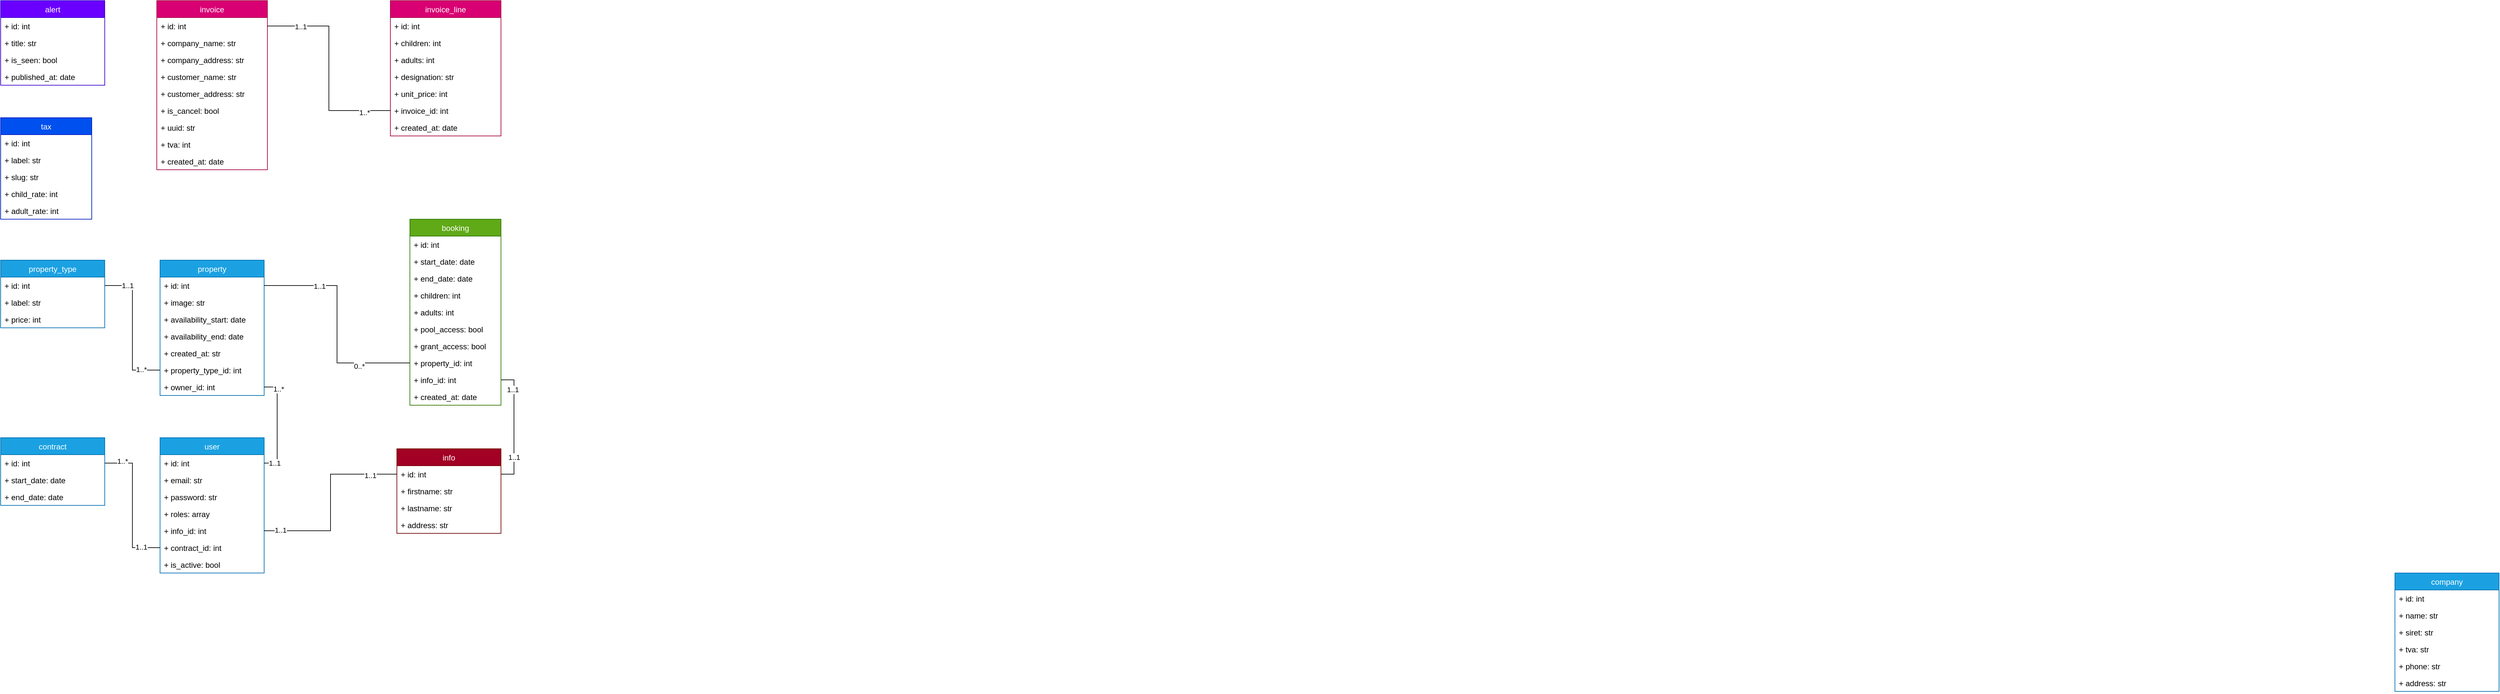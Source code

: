<mxfile version="20.8.20" type="device"><diagram name="Page-1" id="GJCrmesGOV3npey572Yo"><mxGraphModel dx="320" dy="626" grid="1" gridSize="10" guides="1" tooltips="1" connect="1" arrows="1" fold="1" page="1" pageScale="1" pageWidth="827" pageHeight="1169" math="0" shadow="0"><root><mxCell id="0"/><mxCell id="1" parent="0"/><mxCell id="9Y_tMs3BxQq5VPl1LH5--1" value="tax" style="swimlane;fontStyle=0;childLayout=stackLayout;horizontal=1;startSize=26;fillColor=#0050ef;horizontalStack=0;resizeParent=1;resizeParentMax=0;resizeLast=0;collapsible=1;marginBottom=0;fontColor=#ffffff;strokeColor=#001DBC;" parent="1" vertex="1"><mxGeometry x="1340" y="871" width="140" height="156" as="geometry"/></mxCell><mxCell id="9Y_tMs3BxQq5VPl1LH5--53" value="+ id: int" style="text;strokeColor=none;fillColor=none;align=left;verticalAlign=top;spacingLeft=4;spacingRight=4;overflow=hidden;rotatable=0;points=[[0,0.5],[1,0.5]];portConstraint=eastwest;" parent="9Y_tMs3BxQq5VPl1LH5--1" vertex="1"><mxGeometry y="26" width="140" height="26" as="geometry"/></mxCell><mxCell id="9Y_tMs3BxQq5VPl1LH5--2" value="+ label: str" style="text;strokeColor=none;fillColor=none;align=left;verticalAlign=top;spacingLeft=4;spacingRight=4;overflow=hidden;rotatable=0;points=[[0,0.5],[1,0.5]];portConstraint=eastwest;" parent="9Y_tMs3BxQq5VPl1LH5--1" vertex="1"><mxGeometry y="52" width="140" height="26" as="geometry"/></mxCell><mxCell id="_Tw3wgv1A00sLfnYYwsw-26" value="+ slug: str" style="text;strokeColor=none;fillColor=none;align=left;verticalAlign=top;spacingLeft=4;spacingRight=4;overflow=hidden;rotatable=0;points=[[0,0.5],[1,0.5]];portConstraint=eastwest;" vertex="1" parent="9Y_tMs3BxQq5VPl1LH5--1"><mxGeometry y="78" width="140" height="26" as="geometry"/></mxCell><mxCell id="9Y_tMs3BxQq5VPl1LH5--4" value="+ child_rate: int" style="text;strokeColor=none;fillColor=none;align=left;verticalAlign=top;spacingLeft=4;spacingRight=4;overflow=hidden;rotatable=0;points=[[0,0.5],[1,0.5]];portConstraint=eastwest;" parent="9Y_tMs3BxQq5VPl1LH5--1" vertex="1"><mxGeometry y="104" width="140" height="26" as="geometry"/></mxCell><mxCell id="9Y_tMs3BxQq5VPl1LH5--5" value="+ adult_rate: int" style="text;strokeColor=none;fillColor=none;align=left;verticalAlign=top;spacingLeft=4;spacingRight=4;overflow=hidden;rotatable=0;points=[[0,0.5],[1,0.5]];portConstraint=eastwest;" parent="9Y_tMs3BxQq5VPl1LH5--1" vertex="1"><mxGeometry y="130" width="140" height="26" as="geometry"/></mxCell><mxCell id="9Y_tMs3BxQq5VPl1LH5--11" value="property" style="swimlane;fontStyle=0;childLayout=stackLayout;horizontal=1;startSize=26;fillColor=#1ba1e2;horizontalStack=0;resizeParent=1;resizeParentMax=0;resizeLast=0;collapsible=1;marginBottom=0;fontColor=#ffffff;strokeColor=#006EAF;" parent="1" vertex="1"><mxGeometry x="1585" y="1090" width="160" height="208" as="geometry"/></mxCell><mxCell id="9Y_tMs3BxQq5VPl1LH5--52" value="+ id: int" style="text;strokeColor=none;fillColor=none;align=left;verticalAlign=top;spacingLeft=4;spacingRight=4;overflow=hidden;rotatable=0;points=[[0,0.5],[1,0.5]];portConstraint=eastwest;" parent="9Y_tMs3BxQq5VPl1LH5--11" vertex="1"><mxGeometry y="26" width="160" height="26" as="geometry"/></mxCell><mxCell id="9Y_tMs3BxQq5VPl1LH5--14" value="+ image: str" style="text;strokeColor=none;fillColor=none;align=left;verticalAlign=top;spacingLeft=4;spacingRight=4;overflow=hidden;rotatable=0;points=[[0,0.5],[1,0.5]];portConstraint=eastwest;" parent="9Y_tMs3BxQq5VPl1LH5--11" vertex="1"><mxGeometry y="52" width="160" height="26" as="geometry"/></mxCell><mxCell id="OoVLddF3l7AJdS5qQGFR-3" value="+ availability_start: date" style="text;strokeColor=none;fillColor=none;align=left;verticalAlign=top;spacingLeft=4;spacingRight=4;overflow=hidden;rotatable=0;points=[[0,0.5],[1,0.5]];portConstraint=eastwest;" parent="9Y_tMs3BxQq5VPl1LH5--11" vertex="1"><mxGeometry y="78" width="160" height="26" as="geometry"/></mxCell><mxCell id="OoVLddF3l7AJdS5qQGFR-5" value="+ availability_end: date" style="text;strokeColor=none;fillColor=none;align=left;verticalAlign=top;spacingLeft=4;spacingRight=4;overflow=hidden;rotatable=0;points=[[0,0.5],[1,0.5]];portConstraint=eastwest;" parent="9Y_tMs3BxQq5VPl1LH5--11" vertex="1"><mxGeometry y="104" width="160" height="26" as="geometry"/></mxCell><mxCell id="9Y_tMs3BxQq5VPl1LH5--48" value="+ created_at: str" style="text;strokeColor=none;fillColor=none;align=left;verticalAlign=top;spacingLeft=4;spacingRight=4;overflow=hidden;rotatable=0;points=[[0,0.5],[1,0.5]];portConstraint=eastwest;" parent="9Y_tMs3BxQq5VPl1LH5--11" vertex="1"><mxGeometry y="130" width="160" height="26" as="geometry"/></mxCell><mxCell id="9Y_tMs3BxQq5VPl1LH5--19" value="+ property_type_id: int" style="text;strokeColor=none;fillColor=none;align=left;verticalAlign=top;spacingLeft=4;spacingRight=4;overflow=hidden;rotatable=0;points=[[0,0.5],[1,0.5]];portConstraint=eastwest;" parent="9Y_tMs3BxQq5VPl1LH5--11" vertex="1"><mxGeometry y="156" width="160" height="26" as="geometry"/></mxCell><mxCell id="9Y_tMs3BxQq5VPl1LH5--96" value="+ owner_id: int" style="text;strokeColor=none;fillColor=none;align=left;verticalAlign=top;spacingLeft=4;spacingRight=4;overflow=hidden;rotatable=0;points=[[0,0.5],[1,0.5]];portConstraint=eastwest;" parent="9Y_tMs3BxQq5VPl1LH5--11" vertex="1"><mxGeometry y="182" width="160" height="26" as="geometry"/></mxCell><mxCell id="9Y_tMs3BxQq5VPl1LH5--20" value="booking" style="swimlane;fontStyle=0;childLayout=stackLayout;horizontal=1;startSize=26;fillColor=#60a917;horizontalStack=0;resizeParent=1;resizeParentMax=0;resizeLast=0;collapsible=1;marginBottom=0;fontColor=#ffffff;strokeColor=#2D7600;" parent="1" vertex="1"><mxGeometry x="1969" y="1027" width="140" height="286" as="geometry"/></mxCell><mxCell id="9Y_tMs3BxQq5VPl1LH5--54" value="+ id: int" style="text;strokeColor=none;fillColor=none;align=left;verticalAlign=top;spacingLeft=4;spacingRight=4;overflow=hidden;rotatable=0;points=[[0,0.5],[1,0.5]];portConstraint=eastwest;" parent="9Y_tMs3BxQq5VPl1LH5--20" vertex="1"><mxGeometry y="26" width="140" height="26" as="geometry"/></mxCell><mxCell id="9Y_tMs3BxQq5VPl1LH5--21" value="+ start_date: date" style="text;strokeColor=none;fillColor=none;align=left;verticalAlign=top;spacingLeft=4;spacingRight=4;overflow=hidden;rotatable=0;points=[[0,0.5],[1,0.5]];portConstraint=eastwest;" parent="9Y_tMs3BxQq5VPl1LH5--20" vertex="1"><mxGeometry y="52" width="140" height="26" as="geometry"/></mxCell><mxCell id="9Y_tMs3BxQq5VPl1LH5--25" value="+ end_date: date" style="text;strokeColor=none;fillColor=none;align=left;verticalAlign=top;spacingLeft=4;spacingRight=4;overflow=hidden;rotatable=0;points=[[0,0.5],[1,0.5]];portConstraint=eastwest;" parent="9Y_tMs3BxQq5VPl1LH5--20" vertex="1"><mxGeometry y="78" width="140" height="26" as="geometry"/></mxCell><mxCell id="9Y_tMs3BxQq5VPl1LH5--22" value="+ children: int" style="text;strokeColor=none;fillColor=none;align=left;verticalAlign=top;spacingLeft=4;spacingRight=4;overflow=hidden;rotatable=0;points=[[0,0.5],[1,0.5]];portConstraint=eastwest;" parent="9Y_tMs3BxQq5VPl1LH5--20" vertex="1"><mxGeometry y="104" width="140" height="26" as="geometry"/></mxCell><mxCell id="9Y_tMs3BxQq5VPl1LH5--28" value="+ adults: int" style="text;strokeColor=none;fillColor=none;align=left;verticalAlign=top;spacingLeft=4;spacingRight=4;overflow=hidden;rotatable=0;points=[[0,0.5],[1,0.5]];portConstraint=eastwest;" parent="9Y_tMs3BxQq5VPl1LH5--20" vertex="1"><mxGeometry y="130" width="140" height="26" as="geometry"/></mxCell><mxCell id="9Y_tMs3BxQq5VPl1LH5--23" value="+ pool_access: bool" style="text;strokeColor=none;fillColor=none;align=left;verticalAlign=top;spacingLeft=4;spacingRight=4;overflow=hidden;rotatable=0;points=[[0,0.5],[1,0.5]];portConstraint=eastwest;" parent="9Y_tMs3BxQq5VPl1LH5--20" vertex="1"><mxGeometry y="156" width="140" height="26" as="geometry"/></mxCell><mxCell id="OoVLddF3l7AJdS5qQGFR-1" value="+ grant_access: bool" style="text;strokeColor=none;fillColor=none;align=left;verticalAlign=top;spacingLeft=4;spacingRight=4;overflow=hidden;rotatable=0;points=[[0,0.5],[1,0.5]];portConstraint=eastwest;" parent="9Y_tMs3BxQq5VPl1LH5--20" vertex="1"><mxGeometry y="182" width="140" height="26" as="geometry"/></mxCell><mxCell id="9Y_tMs3BxQq5VPl1LH5--24" value="+ property_id: int" style="text;strokeColor=none;fillColor=none;align=left;verticalAlign=top;spacingLeft=4;spacingRight=4;overflow=hidden;rotatable=0;points=[[0,0.5],[1,0.5]];portConstraint=eastwest;" parent="9Y_tMs3BxQq5VPl1LH5--20" vertex="1"><mxGeometry y="208" width="140" height="26" as="geometry"/></mxCell><mxCell id="OoVLddF3l7AJdS5qQGFR-13" value="+ info_id: int" style="text;strokeColor=none;fillColor=none;align=left;verticalAlign=top;spacingLeft=4;spacingRight=4;overflow=hidden;rotatable=0;points=[[0,0.5],[1,0.5]];portConstraint=eastwest;" parent="9Y_tMs3BxQq5VPl1LH5--20" vertex="1"><mxGeometry y="234" width="140" height="26" as="geometry"/></mxCell><mxCell id="9Y_tMs3BxQq5VPl1LH5--44" value="+ created_at: date" style="text;strokeColor=none;fillColor=none;align=left;verticalAlign=top;spacingLeft=4;spacingRight=4;overflow=hidden;rotatable=0;points=[[0,0.5],[1,0.5]];portConstraint=eastwest;" parent="9Y_tMs3BxQq5VPl1LH5--20" vertex="1"><mxGeometry y="260" width="140" height="26" as="geometry"/></mxCell><mxCell id="9Y_tMs3BxQq5VPl1LH5--29" value="property_type" style="swimlane;fontStyle=0;childLayout=stackLayout;horizontal=1;startSize=26;fillColor=#1ba1e2;horizontalStack=0;resizeParent=1;resizeParentMax=0;resizeLast=0;collapsible=1;marginBottom=0;fontColor=#ffffff;strokeColor=#006EAF;" parent="1" vertex="1"><mxGeometry x="1340" y="1090" width="160" height="104" as="geometry"/></mxCell><mxCell id="9Y_tMs3BxQq5VPl1LH5--49" value="+ id: int" style="text;strokeColor=none;fillColor=none;align=left;verticalAlign=top;spacingLeft=4;spacingRight=4;overflow=hidden;rotatable=0;points=[[0,0.5],[1,0.5]];portConstraint=eastwest;" parent="9Y_tMs3BxQq5VPl1LH5--29" vertex="1"><mxGeometry y="26" width="160" height="26" as="geometry"/></mxCell><mxCell id="9Y_tMs3BxQq5VPl1LH5--30" value="+ label: str" style="text;strokeColor=none;fillColor=none;align=left;verticalAlign=top;spacingLeft=4;spacingRight=4;overflow=hidden;rotatable=0;points=[[0,0.5],[1,0.5]];portConstraint=eastwest;" parent="9Y_tMs3BxQq5VPl1LH5--29" vertex="1"><mxGeometry y="52" width="160" height="26" as="geometry"/></mxCell><mxCell id="9Y_tMs3BxQq5VPl1LH5--31" value="+ price: int" style="text;strokeColor=none;fillColor=none;align=left;verticalAlign=top;spacingLeft=4;spacingRight=4;overflow=hidden;rotatable=0;points=[[0,0.5],[1,0.5]];portConstraint=eastwest;" parent="9Y_tMs3BxQq5VPl1LH5--29" vertex="1"><mxGeometry y="78" width="160" height="26" as="geometry"/></mxCell><mxCell id="9Y_tMs3BxQq5VPl1LH5--58" style="edgeStyle=orthogonalEdgeStyle;rounded=0;orthogonalLoop=1;jettySize=auto;html=1;endArrow=none;endFill=0;" parent="1" source="9Y_tMs3BxQq5VPl1LH5--19" target="9Y_tMs3BxQq5VPl1LH5--49" edge="1"><mxGeometry relative="1" as="geometry"/></mxCell><mxCell id="9Y_tMs3BxQq5VPl1LH5--62" value="1..1" style="edgeLabel;html=1;align=center;verticalAlign=middle;resizable=0;points=[];" parent="9Y_tMs3BxQq5VPl1LH5--58" vertex="1" connectable="0"><mxGeometry x="0.673" relative="1" as="geometry"><mxPoint as="offset"/></mxGeometry></mxCell><mxCell id="9Y_tMs3BxQq5VPl1LH5--63" value="1..*" style="edgeLabel;html=1;align=center;verticalAlign=middle;resizable=0;points=[];" parent="9Y_tMs3BxQq5VPl1LH5--58" vertex="1" connectable="0"><mxGeometry x="-0.73" y="-1" relative="1" as="geometry"><mxPoint as="offset"/></mxGeometry></mxCell><mxCell id="9Y_tMs3BxQq5VPl1LH5--81" style="edgeStyle=orthogonalEdgeStyle;rounded=0;orthogonalLoop=1;jettySize=auto;html=1;endArrow=none;endFill=0;" parent="1" source="9Y_tMs3BxQq5VPl1LH5--24" target="9Y_tMs3BxQq5VPl1LH5--52" edge="1"><mxGeometry relative="1" as="geometry"/></mxCell><mxCell id="9Y_tMs3BxQq5VPl1LH5--89" value="1..1" style="edgeLabel;html=1;align=center;verticalAlign=middle;resizable=0;points=[];" parent="9Y_tMs3BxQq5VPl1LH5--81" vertex="1" connectable="0"><mxGeometry x="0.503" y="1" relative="1" as="geometry"><mxPoint as="offset"/></mxGeometry></mxCell><mxCell id="9Y_tMs3BxQq5VPl1LH5--90" value="0..*" style="edgeLabel;html=1;align=center;verticalAlign=middle;resizable=0;points=[];" parent="9Y_tMs3BxQq5VPl1LH5--81" vertex="1" connectable="0"><mxGeometry x="-0.543" y="5" relative="1" as="geometry"><mxPoint as="offset"/></mxGeometry></mxCell><mxCell id="9Y_tMs3BxQq5VPl1LH5--82" value="user" style="swimlane;fontStyle=0;childLayout=stackLayout;horizontal=1;startSize=26;fillColor=#1ba1e2;horizontalStack=0;resizeParent=1;resizeParentMax=0;resizeLast=0;collapsible=1;marginBottom=0;fontColor=#ffffff;strokeColor=#006EAF;" parent="1" vertex="1"><mxGeometry x="1585" y="1363" width="160" height="208" as="geometry"/></mxCell><mxCell id="9Y_tMs3BxQq5VPl1LH5--83" value="+ id: int" style="text;strokeColor=none;fillColor=none;align=left;verticalAlign=top;spacingLeft=4;spacingRight=4;overflow=hidden;rotatable=0;points=[[0,0.5],[1,0.5]];portConstraint=eastwest;" parent="9Y_tMs3BxQq5VPl1LH5--82" vertex="1"><mxGeometry y="26" width="160" height="26" as="geometry"/></mxCell><mxCell id="9Y_tMs3BxQq5VPl1LH5--87" value="+ email: str" style="text;strokeColor=none;fillColor=none;align=left;verticalAlign=top;spacingLeft=4;spacingRight=4;overflow=hidden;rotatable=0;points=[[0,0.5],[1,0.5]];portConstraint=eastwest;" parent="9Y_tMs3BxQq5VPl1LH5--82" vertex="1"><mxGeometry y="52" width="160" height="26" as="geometry"/></mxCell><mxCell id="GipvJAWgCoTz7lsYQBjg-19" value="+ password: str" style="text;strokeColor=none;fillColor=none;align=left;verticalAlign=top;spacingLeft=4;spacingRight=4;overflow=hidden;rotatable=0;points=[[0,0.5],[1,0.5]];portConstraint=eastwest;" parent="9Y_tMs3BxQq5VPl1LH5--82" vertex="1"><mxGeometry y="78" width="160" height="26" as="geometry"/></mxCell><mxCell id="9Y_tMs3BxQq5VPl1LH5--88" value="+ roles: array" style="text;strokeColor=none;fillColor=none;align=left;verticalAlign=top;spacingLeft=4;spacingRight=4;overflow=hidden;rotatable=0;points=[[0,0.5],[1,0.5]];portConstraint=eastwest;" parent="9Y_tMs3BxQq5VPl1LH5--82" vertex="1"><mxGeometry y="104" width="160" height="26" as="geometry"/></mxCell><mxCell id="OoVLddF3l7AJdS5qQGFR-18" value="+ info_id: int" style="text;strokeColor=none;fillColor=none;align=left;verticalAlign=top;spacingLeft=4;spacingRight=4;overflow=hidden;rotatable=0;points=[[0,0.5],[1,0.5]];portConstraint=eastwest;" parent="9Y_tMs3BxQq5VPl1LH5--82" vertex="1"><mxGeometry y="130" width="160" height="26" as="geometry"/></mxCell><mxCell id="OoVLddF3l7AJdS5qQGFR-32" value="+ contract_id: int" style="text;strokeColor=none;fillColor=none;align=left;verticalAlign=top;spacingLeft=4;spacingRight=4;overflow=hidden;rotatable=0;points=[[0,0.5],[1,0.5]];portConstraint=eastwest;" parent="9Y_tMs3BxQq5VPl1LH5--82" vertex="1"><mxGeometry y="156" width="160" height="26" as="geometry"/></mxCell><mxCell id="OoVLddF3l7AJdS5qQGFR-37" value="+ is_active: bool" style="text;strokeColor=none;fillColor=none;align=left;verticalAlign=top;spacingLeft=4;spacingRight=4;overflow=hidden;rotatable=0;points=[[0,0.5],[1,0.5]];portConstraint=eastwest;" parent="9Y_tMs3BxQq5VPl1LH5--82" vertex="1"><mxGeometry y="182" width="160" height="26" as="geometry"/></mxCell><mxCell id="9Y_tMs3BxQq5VPl1LH5--97" style="edgeStyle=orthogonalEdgeStyle;rounded=0;orthogonalLoop=1;jettySize=auto;html=1;endArrow=none;endFill=0;exitX=1;exitY=0.5;exitDx=0;exitDy=0;" parent="1" source="9Y_tMs3BxQq5VPl1LH5--96" target="9Y_tMs3BxQq5VPl1LH5--83" edge="1"><mxGeometry relative="1" as="geometry"/></mxCell><mxCell id="9Y_tMs3BxQq5VPl1LH5--119" value="1..1" style="edgeLabel;html=1;align=center;verticalAlign=middle;resizable=0;points=[];" parent="9Y_tMs3BxQq5VPl1LH5--97" vertex="1" connectable="0"><mxGeometry x="0.796" relative="1" as="geometry"><mxPoint as="offset"/></mxGeometry></mxCell><mxCell id="9Y_tMs3BxQq5VPl1LH5--120" value="1..*" style="edgeLabel;html=1;align=center;verticalAlign=middle;resizable=0;points=[];" parent="9Y_tMs3BxQq5VPl1LH5--97" vertex="1" connectable="0"><mxGeometry x="-0.707" y="2" relative="1" as="geometry"><mxPoint as="offset"/></mxGeometry></mxCell><mxCell id="OoVLddF3l7AJdS5qQGFR-6" value="info" style="swimlane;fontStyle=0;childLayout=stackLayout;horizontal=1;startSize=26;fillColor=#a20025;horizontalStack=0;resizeParent=1;resizeParentMax=0;resizeLast=0;collapsible=1;marginBottom=0;fontColor=#ffffff;strokeColor=#6F0000;" parent="1" vertex="1"><mxGeometry x="1949" y="1380" width="160" height="130" as="geometry"/></mxCell><mxCell id="OoVLddF3l7AJdS5qQGFR-7" value="+ id: int" style="text;strokeColor=none;fillColor=none;align=left;verticalAlign=top;spacingLeft=4;spacingRight=4;overflow=hidden;rotatable=0;points=[[0,0.5],[1,0.5]];portConstraint=eastwest;" parent="OoVLddF3l7AJdS5qQGFR-6" vertex="1"><mxGeometry y="26" width="160" height="26" as="geometry"/></mxCell><mxCell id="OoVLddF3l7AJdS5qQGFR-8" value="+ firstname: str" style="text;strokeColor=none;fillColor=none;align=left;verticalAlign=top;spacingLeft=4;spacingRight=4;overflow=hidden;rotatable=0;points=[[0,0.5],[1,0.5]];portConstraint=eastwest;" parent="OoVLddF3l7AJdS5qQGFR-6" vertex="1"><mxGeometry y="52" width="160" height="26" as="geometry"/></mxCell><mxCell id="OoVLddF3l7AJdS5qQGFR-10" value="+ lastname: str" style="text;strokeColor=none;fillColor=none;align=left;verticalAlign=top;spacingLeft=4;spacingRight=4;overflow=hidden;rotatable=0;points=[[0,0.5],[1,0.5]];portConstraint=eastwest;" parent="OoVLddF3l7AJdS5qQGFR-6" vertex="1"><mxGeometry y="78" width="160" height="26" as="geometry"/></mxCell><mxCell id="GipvJAWgCoTz7lsYQBjg-18" value="+ address: str" style="text;strokeColor=none;fillColor=none;align=left;verticalAlign=top;spacingLeft=4;spacingRight=4;overflow=hidden;rotatable=0;points=[[0,0.5],[1,0.5]];portConstraint=eastwest;" parent="OoVLddF3l7AJdS5qQGFR-6" vertex="1"><mxGeometry y="104" width="160" height="26" as="geometry"/></mxCell><mxCell id="OoVLddF3l7AJdS5qQGFR-24" value="contract" style="swimlane;fontStyle=0;childLayout=stackLayout;horizontal=1;startSize=26;fillColor=#1ba1e2;horizontalStack=0;resizeParent=1;resizeParentMax=0;resizeLast=0;collapsible=1;marginBottom=0;fontColor=#ffffff;strokeColor=#006EAF;" parent="1" vertex="1"><mxGeometry x="1340" y="1363" width="160" height="104" as="geometry"/></mxCell><mxCell id="OoVLddF3l7AJdS5qQGFR-25" value="+ id: int" style="text;strokeColor=none;fillColor=none;align=left;verticalAlign=top;spacingLeft=4;spacingRight=4;overflow=hidden;rotatable=0;points=[[0,0.5],[1,0.5]];portConstraint=eastwest;" parent="OoVLddF3l7AJdS5qQGFR-24" vertex="1"><mxGeometry y="26" width="160" height="26" as="geometry"/></mxCell><mxCell id="OoVLddF3l7AJdS5qQGFR-27" value="+ start_date: date" style="text;strokeColor=none;fillColor=none;align=left;verticalAlign=top;spacingLeft=4;spacingRight=4;overflow=hidden;rotatable=0;points=[[0,0.5],[1,0.5]];portConstraint=eastwest;" parent="OoVLddF3l7AJdS5qQGFR-24" vertex="1"><mxGeometry y="52" width="160" height="26" as="geometry"/></mxCell><mxCell id="OoVLddF3l7AJdS5qQGFR-28" value="+ end_date: date" style="text;strokeColor=none;fillColor=none;align=left;verticalAlign=top;spacingLeft=4;spacingRight=4;overflow=hidden;rotatable=0;points=[[0,0.5],[1,0.5]];portConstraint=eastwest;" parent="OoVLddF3l7AJdS5qQGFR-24" vertex="1"><mxGeometry y="78" width="160" height="26" as="geometry"/></mxCell><mxCell id="OoVLddF3l7AJdS5qQGFR-34" style="edgeStyle=orthogonalEdgeStyle;rounded=0;orthogonalLoop=1;jettySize=auto;html=1;endArrow=none;endFill=0;" parent="1" source="OoVLddF3l7AJdS5qQGFR-32" target="OoVLddF3l7AJdS5qQGFR-25" edge="1"><mxGeometry relative="1" as="geometry"/></mxCell><mxCell id="OoVLddF3l7AJdS5qQGFR-35" value="1..1" style="edgeLabel;html=1;align=center;verticalAlign=middle;resizable=0;points=[];" parent="OoVLddF3l7AJdS5qQGFR-34" vertex="1" connectable="0"><mxGeometry x="-0.727" y="-1" relative="1" as="geometry"><mxPoint as="offset"/></mxGeometry></mxCell><mxCell id="OoVLddF3l7AJdS5qQGFR-36" value="1..*" style="edgeLabel;html=1;align=center;verticalAlign=middle;resizable=0;points=[];" parent="OoVLddF3l7AJdS5qQGFR-34" vertex="1" connectable="0"><mxGeometry x="0.751" y="-3" relative="1" as="geometry"><mxPoint as="offset"/></mxGeometry></mxCell><mxCell id="GipvJAWgCoTz7lsYQBjg-20" value="company" style="swimlane;fontStyle=0;childLayout=stackLayout;horizontal=1;startSize=26;fillColor=#1ba1e2;horizontalStack=0;resizeParent=1;resizeParentMax=0;resizeLast=0;collapsible=1;marginBottom=0;fontColor=#ffffff;strokeColor=#006EAF;" parent="1" vertex="1"><mxGeometry x="5020" y="1571" width="160" height="182" as="geometry"/></mxCell><mxCell id="GipvJAWgCoTz7lsYQBjg-21" value="+ id: int" style="text;strokeColor=none;fillColor=none;align=left;verticalAlign=top;spacingLeft=4;spacingRight=4;overflow=hidden;rotatable=0;points=[[0,0.5],[1,0.5]];portConstraint=eastwest;" parent="GipvJAWgCoTz7lsYQBjg-20" vertex="1"><mxGeometry y="26" width="160" height="26" as="geometry"/></mxCell><mxCell id="GipvJAWgCoTz7lsYQBjg-22" value="+ name: str" style="text;strokeColor=none;fillColor=none;align=left;verticalAlign=top;spacingLeft=4;spacingRight=4;overflow=hidden;rotatable=0;points=[[0,0.5],[1,0.5]];portConstraint=eastwest;" parent="GipvJAWgCoTz7lsYQBjg-20" vertex="1"><mxGeometry y="52" width="160" height="26" as="geometry"/></mxCell><mxCell id="GipvJAWgCoTz7lsYQBjg-23" value="+ siret: str" style="text;strokeColor=none;fillColor=none;align=left;verticalAlign=top;spacingLeft=4;spacingRight=4;overflow=hidden;rotatable=0;points=[[0,0.5],[1,0.5]];portConstraint=eastwest;" parent="GipvJAWgCoTz7lsYQBjg-20" vertex="1"><mxGeometry y="78" width="160" height="26" as="geometry"/></mxCell><mxCell id="GipvJAWgCoTz7lsYQBjg-26" value="+ tva: str" style="text;strokeColor=none;fillColor=none;align=left;verticalAlign=top;spacingLeft=4;spacingRight=4;overflow=hidden;rotatable=0;points=[[0,0.5],[1,0.5]];portConstraint=eastwest;" parent="GipvJAWgCoTz7lsYQBjg-20" vertex="1"><mxGeometry y="104" width="160" height="26" as="geometry"/></mxCell><mxCell id="GipvJAWgCoTz7lsYQBjg-24" value="+ phone: str" style="text;strokeColor=none;fillColor=none;align=left;verticalAlign=top;spacingLeft=4;spacingRight=4;overflow=hidden;rotatable=0;points=[[0,0.5],[1,0.5]];portConstraint=eastwest;" parent="GipvJAWgCoTz7lsYQBjg-20" vertex="1"><mxGeometry y="130" width="160" height="26" as="geometry"/></mxCell><mxCell id="GipvJAWgCoTz7lsYQBjg-25" value="+ address: str" style="text;strokeColor=none;fillColor=none;align=left;verticalAlign=top;spacingLeft=4;spacingRight=4;overflow=hidden;rotatable=0;points=[[0,0.5],[1,0.5]];portConstraint=eastwest;" parent="GipvJAWgCoTz7lsYQBjg-20" vertex="1"><mxGeometry y="156" width="160" height="26" as="geometry"/></mxCell><mxCell id="GipvJAWgCoTz7lsYQBjg-27" value="invoice" style="swimlane;fontStyle=0;childLayout=stackLayout;horizontal=1;startSize=26;fillColor=#d80073;horizontalStack=0;resizeParent=1;resizeParentMax=0;resizeLast=0;collapsible=1;marginBottom=0;fontColor=#ffffff;strokeColor=#A50040;" parent="1" vertex="1"><mxGeometry x="1580" y="691" width="170" height="260" as="geometry"/></mxCell><mxCell id="GipvJAWgCoTz7lsYQBjg-28" value="+ id: int" style="text;strokeColor=none;fillColor=none;align=left;verticalAlign=top;spacingLeft=4;spacingRight=4;overflow=hidden;rotatable=0;points=[[0,0.5],[1,0.5]];portConstraint=eastwest;" parent="GipvJAWgCoTz7lsYQBjg-27" vertex="1"><mxGeometry y="26" width="170" height="26" as="geometry"/></mxCell><mxCell id="GipvJAWgCoTz7lsYQBjg-43" value="+ company_name: str" style="text;strokeColor=none;fillColor=none;align=left;verticalAlign=top;spacingLeft=4;spacingRight=4;overflow=hidden;rotatable=0;points=[[0,0.5],[1,0.5]];portConstraint=eastwest;" parent="GipvJAWgCoTz7lsYQBjg-27" vertex="1"><mxGeometry y="52" width="170" height="26" as="geometry"/></mxCell><mxCell id="GipvJAWgCoTz7lsYQBjg-47" value="+ company_address: str" style="text;strokeColor=none;fillColor=none;align=left;verticalAlign=top;spacingLeft=4;spacingRight=4;overflow=hidden;rotatable=0;points=[[0,0.5],[1,0.5]];portConstraint=eastwest;" parent="GipvJAWgCoTz7lsYQBjg-27" vertex="1"><mxGeometry y="78" width="170" height="26" as="geometry"/></mxCell><mxCell id="GipvJAWgCoTz7lsYQBjg-49" value="+ customer_name: str" style="text;strokeColor=none;fillColor=none;align=left;verticalAlign=top;spacingLeft=4;spacingRight=4;overflow=hidden;rotatable=0;points=[[0,0.5],[1,0.5]];portConstraint=eastwest;" parent="GipvJAWgCoTz7lsYQBjg-27" vertex="1"><mxGeometry y="104" width="170" height="26" as="geometry"/></mxCell><mxCell id="GipvJAWgCoTz7lsYQBjg-51" value="+ customer_address: str" style="text;strokeColor=none;fillColor=none;align=left;verticalAlign=top;spacingLeft=4;spacingRight=4;overflow=hidden;rotatable=0;points=[[0,0.5],[1,0.5]];portConstraint=eastwest;" parent="GipvJAWgCoTz7lsYQBjg-27" vertex="1"><mxGeometry y="130" width="170" height="26" as="geometry"/></mxCell><mxCell id="_Tw3wgv1A00sLfnYYwsw-35" value="+ is_cancel: bool" style="text;strokeColor=none;fillColor=none;align=left;verticalAlign=top;spacingLeft=4;spacingRight=4;overflow=hidden;rotatable=0;points=[[0,0.5],[1,0.5]];portConstraint=eastwest;" vertex="1" parent="GipvJAWgCoTz7lsYQBjg-27"><mxGeometry y="156" width="170" height="26" as="geometry"/></mxCell><mxCell id="_Tw3wgv1A00sLfnYYwsw-17" value="+ uuid: str" style="text;strokeColor=none;fillColor=none;align=left;verticalAlign=top;spacingLeft=4;spacingRight=4;overflow=hidden;rotatable=0;points=[[0,0.5],[1,0.5]];portConstraint=eastwest;" vertex="1" parent="GipvJAWgCoTz7lsYQBjg-27"><mxGeometry y="182" width="170" height="26" as="geometry"/></mxCell><mxCell id="_Tw3wgv1A00sLfnYYwsw-25" value="+ tva: int" style="text;strokeColor=none;fillColor=none;align=left;verticalAlign=top;spacingLeft=4;spacingRight=4;overflow=hidden;rotatable=0;points=[[0,0.5],[1,0.5]];portConstraint=eastwest;" vertex="1" parent="GipvJAWgCoTz7lsYQBjg-27"><mxGeometry y="208" width="170" height="26" as="geometry"/></mxCell><mxCell id="GipvJAWgCoTz7lsYQBjg-35" value="+ created_at: date" style="text;strokeColor=none;fillColor=none;align=left;verticalAlign=top;spacingLeft=4;spacingRight=4;overflow=hidden;rotatable=0;points=[[0,0.5],[1,0.5]];portConstraint=eastwest;" parent="GipvJAWgCoTz7lsYQBjg-27" vertex="1"><mxGeometry y="234" width="170" height="26" as="geometry"/></mxCell><mxCell id="t5zSz70ruNWBgrbl3wDq-1" value="alert" style="swimlane;fontStyle=0;childLayout=stackLayout;horizontal=1;startSize=26;fillColor=#6a00ff;horizontalStack=0;resizeParent=1;resizeParentMax=0;resizeLast=0;collapsible=1;marginBottom=0;fontColor=#ffffff;strokeColor=#3700CC;" parent="1" vertex="1"><mxGeometry x="1340" y="691" width="160" height="130" as="geometry"/></mxCell><mxCell id="t5zSz70ruNWBgrbl3wDq-2" value="+ id: int" style="text;strokeColor=none;fillColor=none;align=left;verticalAlign=top;spacingLeft=4;spacingRight=4;overflow=hidden;rotatable=0;points=[[0,0.5],[1,0.5]];portConstraint=eastwest;" parent="t5zSz70ruNWBgrbl3wDq-1" vertex="1"><mxGeometry y="26" width="160" height="26" as="geometry"/></mxCell><mxCell id="_Tw3wgv1A00sLfnYYwsw-23" value="+ title: str" style="text;strokeColor=none;fillColor=none;align=left;verticalAlign=top;spacingLeft=4;spacingRight=4;overflow=hidden;rotatable=0;points=[[0,0.5],[1,0.5]];portConstraint=eastwest;" vertex="1" parent="t5zSz70ruNWBgrbl3wDq-1"><mxGeometry y="52" width="160" height="26" as="geometry"/></mxCell><mxCell id="_Tw3wgv1A00sLfnYYwsw-24" value="+ is_seen: bool" style="text;strokeColor=none;fillColor=none;align=left;verticalAlign=top;spacingLeft=4;spacingRight=4;overflow=hidden;rotatable=0;points=[[0,0.5],[1,0.5]];portConstraint=eastwest;" vertex="1" parent="t5zSz70ruNWBgrbl3wDq-1"><mxGeometry y="78" width="160" height="26" as="geometry"/></mxCell><mxCell id="t5zSz70ruNWBgrbl3wDq-7" value="+ published_at: date" style="text;strokeColor=none;fillColor=none;align=left;verticalAlign=top;spacingLeft=4;spacingRight=4;overflow=hidden;rotatable=0;points=[[0,0.5],[1,0.5]];portConstraint=eastwest;" parent="t5zSz70ruNWBgrbl3wDq-1" vertex="1"><mxGeometry y="104" width="160" height="26" as="geometry"/></mxCell><mxCell id="_Tw3wgv1A00sLfnYYwsw-1" value="invoice_line" style="swimlane;fontStyle=0;childLayout=stackLayout;horizontal=1;startSize=26;fillColor=#d80073;horizontalStack=0;resizeParent=1;resizeParentMax=0;resizeLast=0;collapsible=1;marginBottom=0;fontColor=#ffffff;strokeColor=#A50040;" vertex="1" parent="1"><mxGeometry x="1939" y="691" width="170" height="208" as="geometry"/></mxCell><mxCell id="_Tw3wgv1A00sLfnYYwsw-2" value="+ id: int" style="text;strokeColor=none;fillColor=none;align=left;verticalAlign=top;spacingLeft=4;spacingRight=4;overflow=hidden;rotatable=0;points=[[0,0.5],[1,0.5]];portConstraint=eastwest;" vertex="1" parent="_Tw3wgv1A00sLfnYYwsw-1"><mxGeometry y="26" width="170" height="26" as="geometry"/></mxCell><mxCell id="_Tw3wgv1A00sLfnYYwsw-15" value="+ children: int" style="text;strokeColor=none;fillColor=none;align=left;verticalAlign=top;spacingLeft=4;spacingRight=4;overflow=hidden;rotatable=0;points=[[0,0.5],[1,0.5]];portConstraint=eastwest;" vertex="1" parent="_Tw3wgv1A00sLfnYYwsw-1"><mxGeometry y="52" width="170" height="26" as="geometry"/></mxCell><mxCell id="_Tw3wgv1A00sLfnYYwsw-16" value="+ adults: int" style="text;strokeColor=none;fillColor=none;align=left;verticalAlign=top;spacingLeft=4;spacingRight=4;overflow=hidden;rotatable=0;points=[[0,0.5],[1,0.5]];portConstraint=eastwest;" vertex="1" parent="_Tw3wgv1A00sLfnYYwsw-1"><mxGeometry y="78" width="170" height="26" as="geometry"/></mxCell><mxCell id="_Tw3wgv1A00sLfnYYwsw-11" value="+ designation: str" style="text;strokeColor=none;fillColor=none;align=left;verticalAlign=top;spacingLeft=4;spacingRight=4;overflow=hidden;rotatable=0;points=[[0,0.5],[1,0.5]];portConstraint=eastwest;" vertex="1" parent="_Tw3wgv1A00sLfnYYwsw-1"><mxGeometry y="104" width="170" height="26" as="geometry"/></mxCell><mxCell id="_Tw3wgv1A00sLfnYYwsw-13" value="+ unit_price: int" style="text;strokeColor=none;fillColor=none;align=left;verticalAlign=top;spacingLeft=4;spacingRight=4;overflow=hidden;rotatable=0;points=[[0,0.5],[1,0.5]];portConstraint=eastwest;" vertex="1" parent="_Tw3wgv1A00sLfnYYwsw-1"><mxGeometry y="130" width="170" height="26" as="geometry"/></mxCell><mxCell id="_Tw3wgv1A00sLfnYYwsw-19" value="+ invoice_id: int" style="text;strokeColor=none;fillColor=none;align=left;verticalAlign=top;spacingLeft=4;spacingRight=4;overflow=hidden;rotatable=0;points=[[0,0.5],[1,0.5]];portConstraint=eastwest;" vertex="1" parent="_Tw3wgv1A00sLfnYYwsw-1"><mxGeometry y="156" width="170" height="26" as="geometry"/></mxCell><mxCell id="_Tw3wgv1A00sLfnYYwsw-10" value="+ created_at: date" style="text;strokeColor=none;fillColor=none;align=left;verticalAlign=top;spacingLeft=4;spacingRight=4;overflow=hidden;rotatable=0;points=[[0,0.5],[1,0.5]];portConstraint=eastwest;" vertex="1" parent="_Tw3wgv1A00sLfnYYwsw-1"><mxGeometry y="182" width="170" height="26" as="geometry"/></mxCell><mxCell id="_Tw3wgv1A00sLfnYYwsw-20" style="edgeStyle=orthogonalEdgeStyle;rounded=0;orthogonalLoop=1;jettySize=auto;html=1;endArrow=none;endFill=0;" edge="1" parent="1" source="_Tw3wgv1A00sLfnYYwsw-19" target="GipvJAWgCoTz7lsYQBjg-28"><mxGeometry relative="1" as="geometry"/></mxCell><mxCell id="_Tw3wgv1A00sLfnYYwsw-21" value="1..*" style="edgeLabel;html=1;align=center;verticalAlign=middle;resizable=0;points=[];" vertex="1" connectable="0" parent="_Tw3wgv1A00sLfnYYwsw-20"><mxGeometry x="-0.747" y="3" relative="1" as="geometry"><mxPoint as="offset"/></mxGeometry></mxCell><mxCell id="_Tw3wgv1A00sLfnYYwsw-22" value="1..1" style="edgeLabel;html=1;align=center;verticalAlign=middle;resizable=0;points=[];" vertex="1" connectable="0" parent="_Tw3wgv1A00sLfnYYwsw-20"><mxGeometry x="0.683" y="1" relative="1" as="geometry"><mxPoint as="offset"/></mxGeometry></mxCell><mxCell id="_Tw3wgv1A00sLfnYYwsw-28" style="edgeStyle=orthogonalEdgeStyle;rounded=0;orthogonalLoop=1;jettySize=auto;html=1;endArrow=none;endFill=0;exitX=1;exitY=0.5;exitDx=0;exitDy=0;" edge="1" parent="1" source="OoVLddF3l7AJdS5qQGFR-13" target="OoVLddF3l7AJdS5qQGFR-7"><mxGeometry relative="1" as="geometry"/></mxCell><mxCell id="_Tw3wgv1A00sLfnYYwsw-30" value="1..1" style="edgeLabel;html=1;align=center;verticalAlign=middle;resizable=0;points=[];" vertex="1" connectable="0" parent="_Tw3wgv1A00sLfnYYwsw-28"><mxGeometry x="0.412" y="4" relative="1" as="geometry"><mxPoint x="-4" y="8" as="offset"/></mxGeometry></mxCell><mxCell id="_Tw3wgv1A00sLfnYYwsw-31" value="1..1" style="edgeLabel;html=1;align=center;verticalAlign=middle;resizable=0;points=[];" vertex="1" connectable="0" parent="_Tw3wgv1A00sLfnYYwsw-28"><mxGeometry x="-0.624" y="-2" relative="1" as="geometry"><mxPoint as="offset"/></mxGeometry></mxCell><mxCell id="_Tw3wgv1A00sLfnYYwsw-29" style="edgeStyle=orthogonalEdgeStyle;rounded=0;orthogonalLoop=1;jettySize=auto;html=1;endArrow=none;endFill=0;" edge="1" parent="1" source="OoVLddF3l7AJdS5qQGFR-18" target="OoVLddF3l7AJdS5qQGFR-7"><mxGeometry relative="1" as="geometry"/></mxCell><mxCell id="_Tw3wgv1A00sLfnYYwsw-32" value="1..1" style="edgeLabel;html=1;align=center;verticalAlign=middle;resizable=0;points=[];" vertex="1" connectable="0" parent="_Tw3wgv1A00sLfnYYwsw-29"><mxGeometry x="-0.828" y="1" relative="1" as="geometry"><mxPoint as="offset"/></mxGeometry></mxCell><mxCell id="_Tw3wgv1A00sLfnYYwsw-33" value="1..1" style="edgeLabel;html=1;align=center;verticalAlign=middle;resizable=0;points=[];" vertex="1" connectable="0" parent="_Tw3wgv1A00sLfnYYwsw-29"><mxGeometry x="0.715" y="-2" relative="1" as="geometry"><mxPoint as="offset"/></mxGeometry></mxCell></root></mxGraphModel></diagram></mxfile>